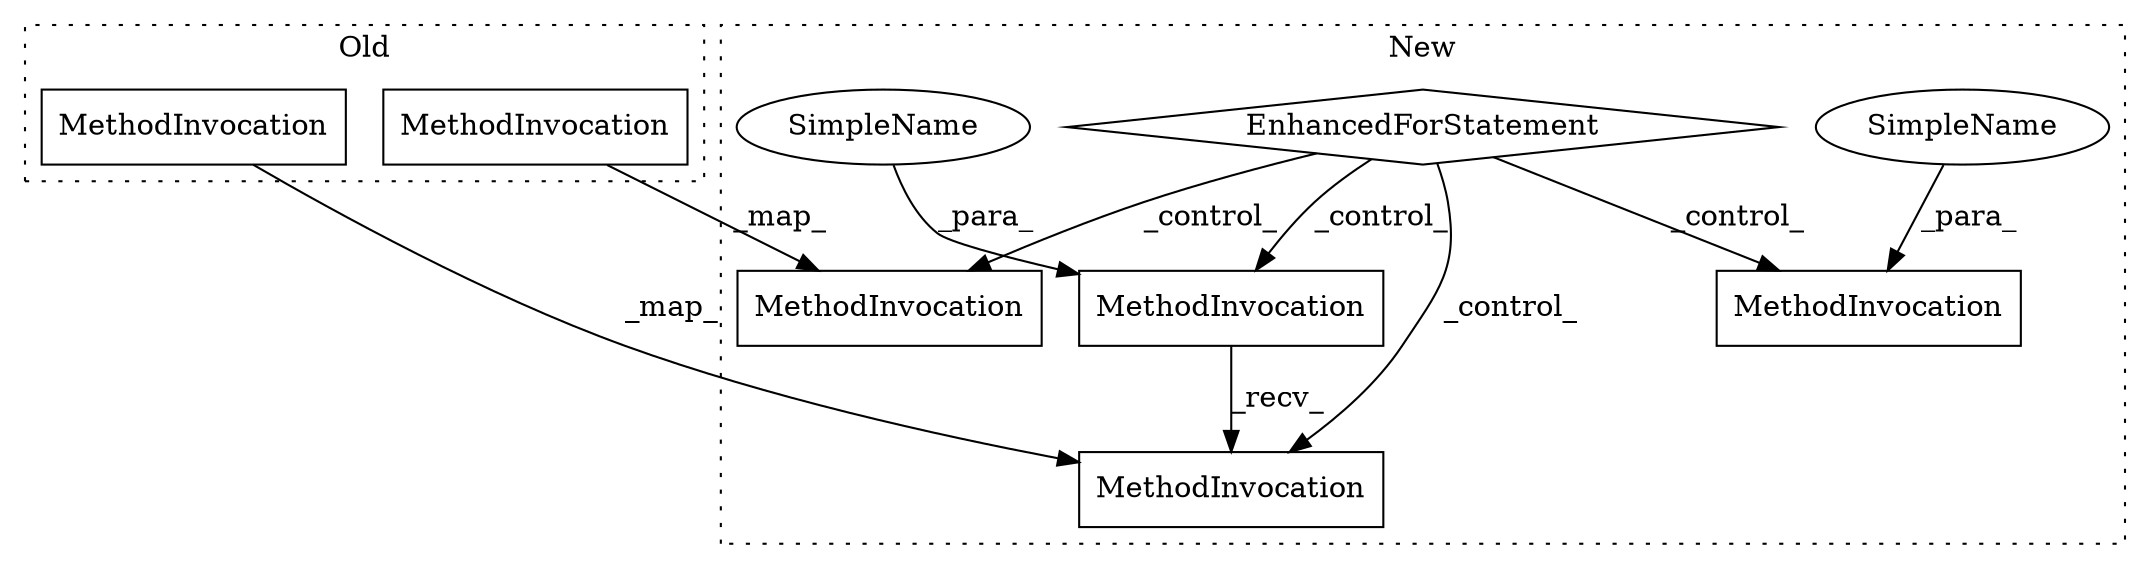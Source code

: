 digraph G {
subgraph cluster0 {
1 [label="MethodInvocation" a="32" s="3001" l="7" shape="box"];
2 [label="MethodInvocation" a="32" s="2773,2823" l="9,1" shape="box"];
label = "Old";
style="dotted";
}
subgraph cluster1 {
3 [label="MethodInvocation" a="32" s="2790,2816" l="23,1" shape="box"];
4 [label="MethodInvocation" a="32" s="3589,3614" l="22,1" shape="box"];
5 [label="MethodInvocation" a="32" s="4244" l="7" shape="box"];
6 [label="MethodInvocation" a="32" s="3108,3158" l="9,1" shape="box"];
7 [label="SimpleName" a="42" s="2813" l="3" shape="ellipse"];
8 [label="SimpleName" a="42" s="3611" l="3" shape="ellipse"];
9 [label="EnhancedForStatement" a="70" s="2441,2527" l="4,2" shape="diamond"];
label = "New";
style="dotted";
}
1 -> 5 [label="_map_"];
2 -> 6 [label="_map_"];
3 -> 6 [label="_recv_"];
7 -> 3 [label="_para_"];
8 -> 4 [label="_para_"];
9 -> 3 [label="_control_"];
9 -> 4 [label="_control_"];
9 -> 5 [label="_control_"];
9 -> 6 [label="_control_"];
}